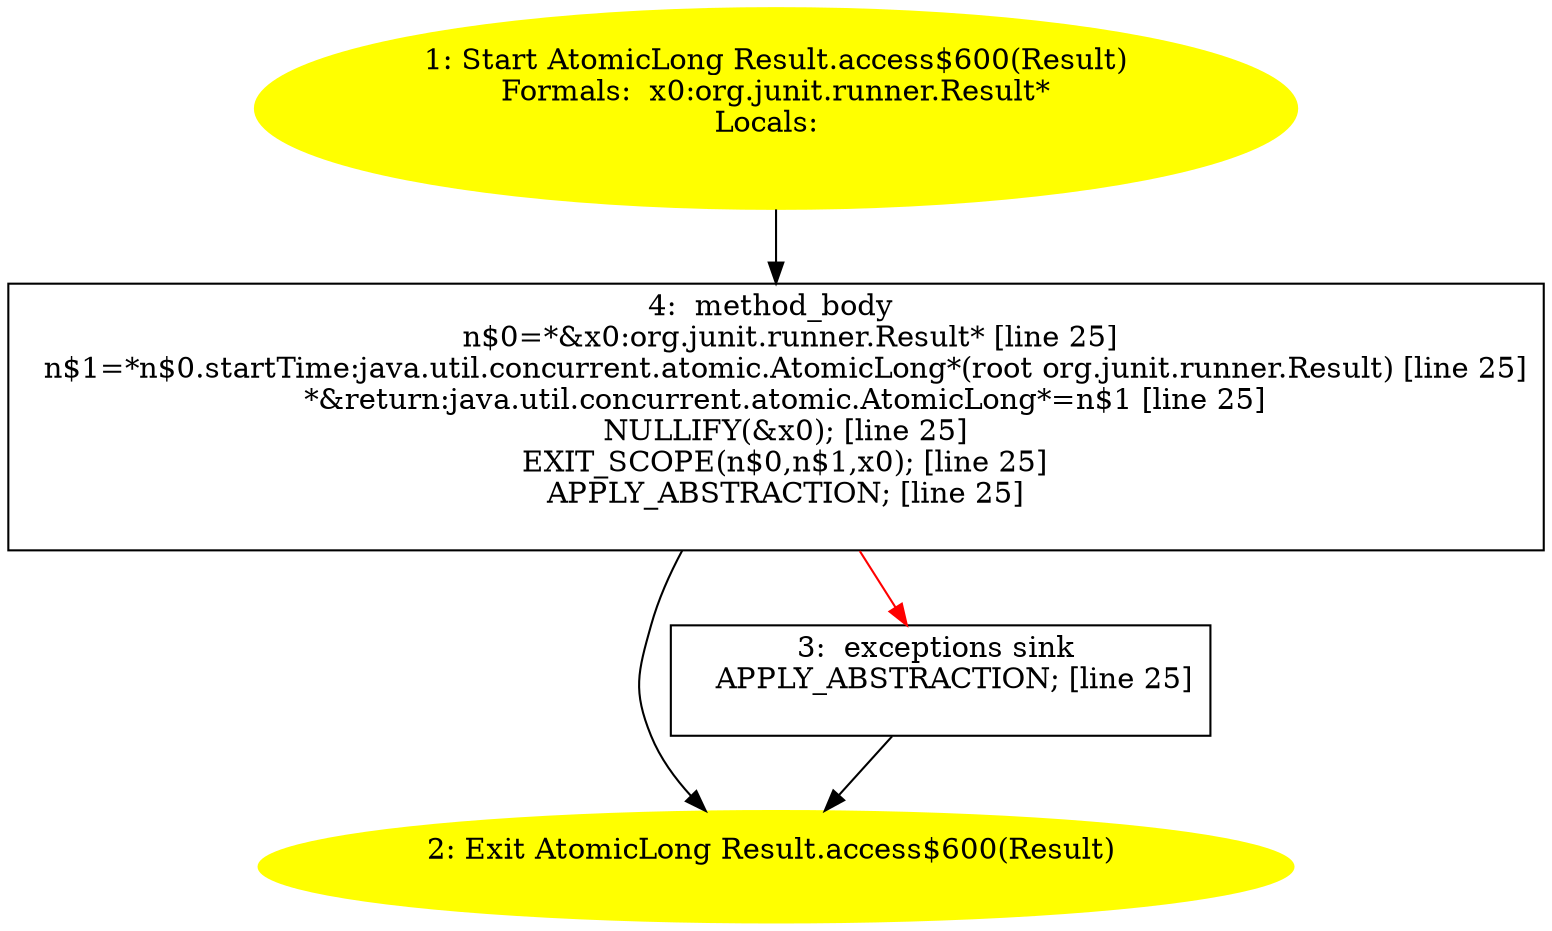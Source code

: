 /* @generated */
digraph cfg {
"org.junit.runner.Result.access$600(org.junit.runner.Result):java.util.concurrent.atomic.AtomicLong.84c3ed26bcb6aaaec6fd1bfd75dffa6c_1" [label="1: Start AtomicLong Result.access$600(Result)\nFormals:  x0:org.junit.runner.Result*\nLocals:  \n  " color=yellow style=filled]
	

	 "org.junit.runner.Result.access$600(org.junit.runner.Result):java.util.concurrent.atomic.AtomicLong.84c3ed26bcb6aaaec6fd1bfd75dffa6c_1" -> "org.junit.runner.Result.access$600(org.junit.runner.Result):java.util.concurrent.atomic.AtomicLong.84c3ed26bcb6aaaec6fd1bfd75dffa6c_4" ;
"org.junit.runner.Result.access$600(org.junit.runner.Result):java.util.concurrent.atomic.AtomicLong.84c3ed26bcb6aaaec6fd1bfd75dffa6c_2" [label="2: Exit AtomicLong Result.access$600(Result) \n  " color=yellow style=filled]
	

"org.junit.runner.Result.access$600(org.junit.runner.Result):java.util.concurrent.atomic.AtomicLong.84c3ed26bcb6aaaec6fd1bfd75dffa6c_3" [label="3:  exceptions sink \n   APPLY_ABSTRACTION; [line 25]\n " shape="box"]
	

	 "org.junit.runner.Result.access$600(org.junit.runner.Result):java.util.concurrent.atomic.AtomicLong.84c3ed26bcb6aaaec6fd1bfd75dffa6c_3" -> "org.junit.runner.Result.access$600(org.junit.runner.Result):java.util.concurrent.atomic.AtomicLong.84c3ed26bcb6aaaec6fd1bfd75dffa6c_2" ;
"org.junit.runner.Result.access$600(org.junit.runner.Result):java.util.concurrent.atomic.AtomicLong.84c3ed26bcb6aaaec6fd1bfd75dffa6c_4" [label="4:  method_body \n   n$0=*&x0:org.junit.runner.Result* [line 25]\n  n$1=*n$0.startTime:java.util.concurrent.atomic.AtomicLong*(root org.junit.runner.Result) [line 25]\n  *&return:java.util.concurrent.atomic.AtomicLong*=n$1 [line 25]\n  NULLIFY(&x0); [line 25]\n  EXIT_SCOPE(n$0,n$1,x0); [line 25]\n  APPLY_ABSTRACTION; [line 25]\n " shape="box"]
	

	 "org.junit.runner.Result.access$600(org.junit.runner.Result):java.util.concurrent.atomic.AtomicLong.84c3ed26bcb6aaaec6fd1bfd75dffa6c_4" -> "org.junit.runner.Result.access$600(org.junit.runner.Result):java.util.concurrent.atomic.AtomicLong.84c3ed26bcb6aaaec6fd1bfd75dffa6c_2" ;
	 "org.junit.runner.Result.access$600(org.junit.runner.Result):java.util.concurrent.atomic.AtomicLong.84c3ed26bcb6aaaec6fd1bfd75dffa6c_4" -> "org.junit.runner.Result.access$600(org.junit.runner.Result):java.util.concurrent.atomic.AtomicLong.84c3ed26bcb6aaaec6fd1bfd75dffa6c_3" [color="red" ];
}
